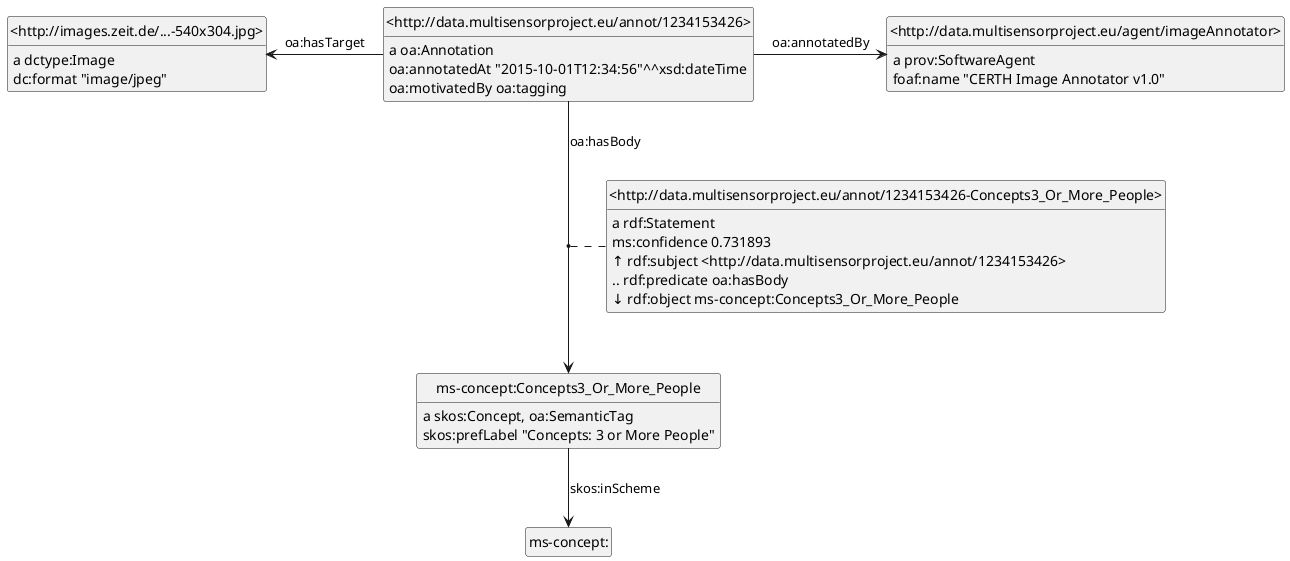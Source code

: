 @startuml
hide empty methods
hide empty attributes
hide circle
skinparam classAttributeIconSize 0
class _http___data_multisensorproject_eu_agent_imageAnnotator_ as "<http://data.multisensorproject.eu/agent/imageAnnotator>"
_http___data_multisensorproject_eu_agent_imageAnnotator_ : a prov:SoftwareAgent
_http___data_multisensorproject_eu_agent_imageAnnotator_ : foaf:name "CERTH Image Annotator v1.0"
class ms_concept_Concepts3_Or_More_People as "ms-concept:Concepts3_Or_More_People"
ms_concept_Concepts3_Or_More_People : a skos:Concept, oa:SemanticTag
class ms_concept_ as "ms-concept:"
ms_concept_Concepts3_Or_More_People --> ms_concept_ : skos:inScheme
ms_concept_Concepts3_Or_More_People : skos:prefLabel "Concepts: 3 or More People"
class _http___data_multisensorproject_eu_annot_1234153426_Concepts3_Or_More_People_ as "<http://data.multisensorproject.eu/annot/1234153426-Concepts3_Or_More_People>"
_http___data_multisensorproject_eu_annot_1234153426_Concepts3_Or_More_People_ : a rdf:Statement
_http___data_multisensorproject_eu_annot_1234153426_Concepts3_Or_More_People_ : ms:confidence 0.731893
class _http___images_zeit_de_____540x304_jpg_ as "<http://images.zeit.de/...-540x304.jpg>"
_http___images_zeit_de_____540x304_jpg_ : a dctype:Image
_http___images_zeit_de_____540x304_jpg_ : dc:format "image/jpeg"
class _http___data_multisensorproject_eu_annot_1234153426_ as "<http://data.multisensorproject.eu/annot/1234153426>"
_http___data_multisensorproject_eu_annot_1234153426_ : a oa:Annotation
_http___data_multisensorproject_eu_annot_1234153426_ --> ms_concept_Concepts3_Or_More_People : oa:hasBody
_http___data_multisensorproject_eu_annot_1234153426_ -right-> _http___data_multisensorproject_eu_agent_imageAnnotator_ : oa:annotatedBy
_http___data_multisensorproject_eu_annot_1234153426_ -left-> _http___images_zeit_de_____540x304_jpg_ : oa:hasTarget
_http___data_multisensorproject_eu_annot_1234153426_ : oa:annotatedAt "2015-10-01T12:34:56"^^xsd:dateTime
_http___data_multisensorproject_eu_annot_1234153426_ : oa:motivatedBy oa:tagging
(_http___data_multisensorproject_eu_annot_1234153426_, ms_concept_Concepts3_Or_More_People) . _http___data_multisensorproject_eu_annot_1234153426_Concepts3_Or_More_People_
_http___data_multisensorproject_eu_annot_1234153426_Concepts3_Or_More_People_ : ↑ rdf:subject <http://data.multisensorproject.eu/annot/1234153426>
_http___data_multisensorproject_eu_annot_1234153426_Concepts3_Or_More_People_ : .. rdf:predicate oa:hasBody
_http___data_multisensorproject_eu_annot_1234153426_Concepts3_Or_More_People_ : ↓ rdf:object ms-concept:Concepts3_Or_More_People
@enduml
